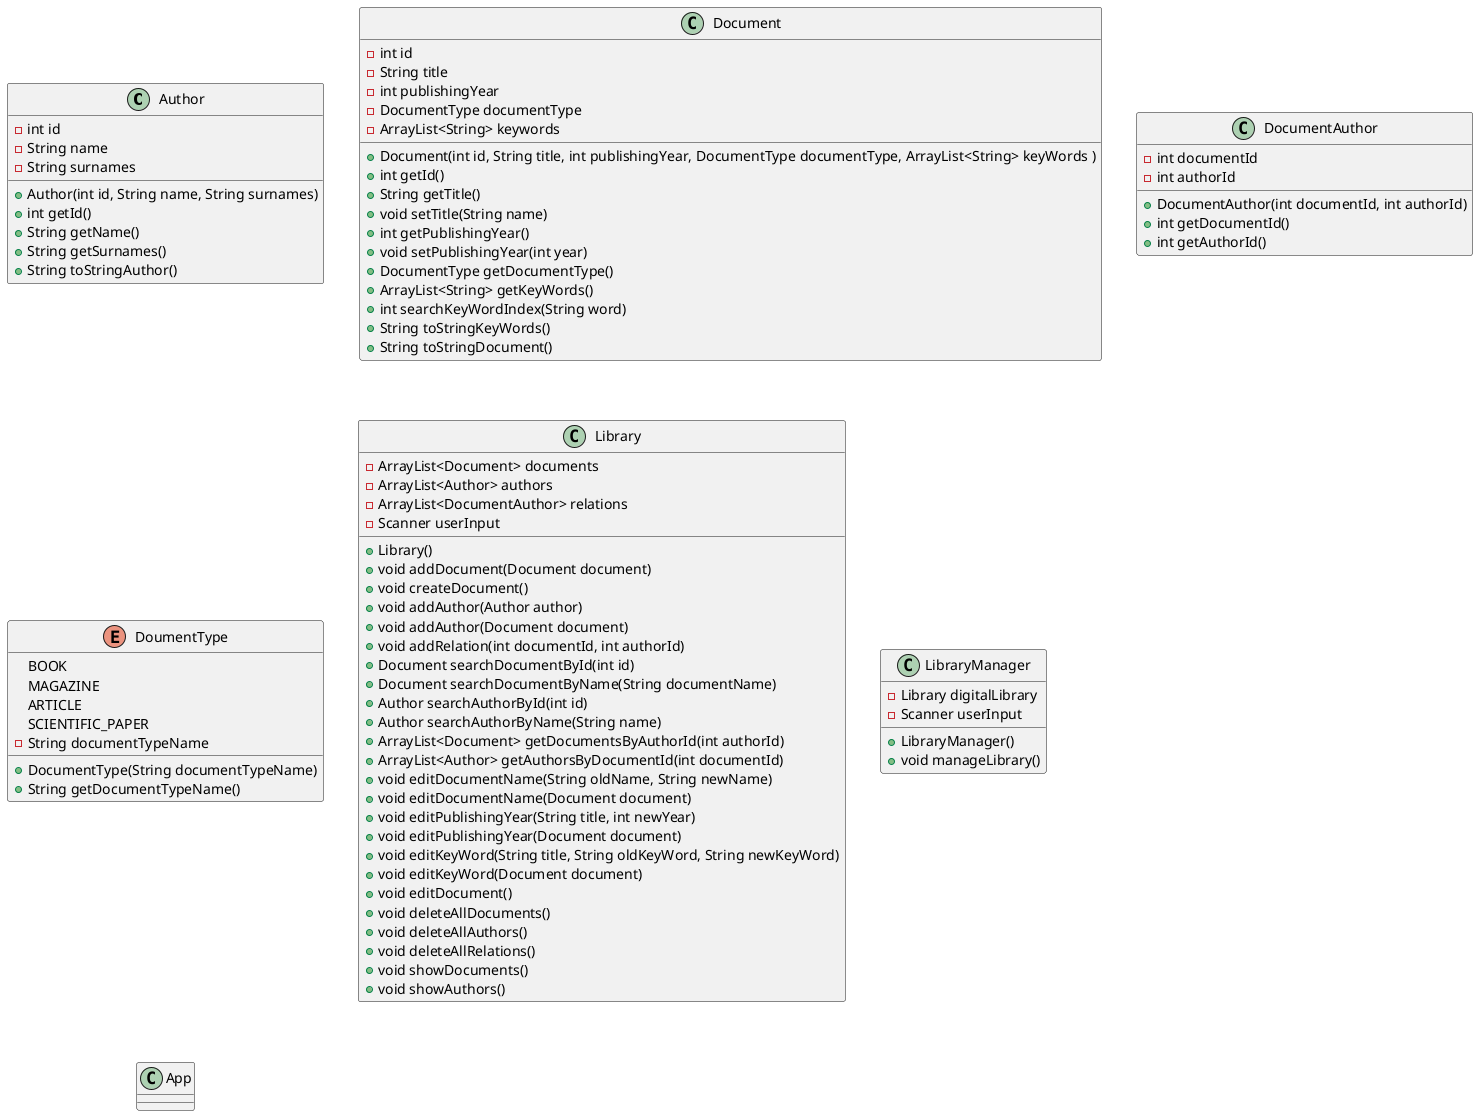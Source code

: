 @startuml
class Author {
    - int id 
    - String name 
    - String surnames
    + Author(int id, String name, String surnames)
    + int getId()
    + String getName()
    + String getSurnames()
    + String toStringAuthor()
}

class Document {
    - int id
    - String title
    - int publishingYear
    - DocumentType documentType
    - ArrayList<String> keywords
    + Document(int id, String title, int publishingYear, DocumentType documentType, ArrayList<String> keyWords )
    + int getId()
    + String getTitle()
    + void setTitle(String name)
    + int getPublishingYear()
    + void setPublishingYear(int year)
    + DocumentType getDocumentType()
    + ArrayList<String> getKeyWords()
    + int searchKeyWordIndex(String word)
    + String toStringKeyWords()
    + String toStringDocument()
}

class DocumentAuthor {
    - int documentId
    - int authorId
    + DocumentAuthor(int documentId, int authorId)
    + int getDocumentId()
    + int getAuthorId()

}

enum DoumentType {
    BOOK 
    MAGAZINE 
    ARTICLE 
    SCIENTIFIC_PAPER
    - String documentTypeName
    + DocumentType(String documentTypeName)
    + String getDocumentTypeName()
}

class Library {
    - ArrayList<Document> documents
    - ArrayList<Author> authors
    - ArrayList<DocumentAuthor> relations
    - Scanner userInput
    + Library()
    + void addDocument(Document document)
    + void createDocument()
    + void addAuthor(Author author)
    + void addAuthor(Document document)
    + void addRelation(int documentId, int authorId)
    + Document searchDocumentById(int id)
    + Document searchDocumentByName(String documentName)
    + Author searchAuthorById(int id)
    + Author searchAuthorByName(String name)
    + ArrayList<Document> getDocumentsByAuthorId(int authorId)
    + ArrayList<Author> getAuthorsByDocumentId(int documentId)
    + void editDocumentName(String oldName, String newName)
    + void editDocumentName(Document document)
    + void editPublishingYear(String title, int newYear)
    + void editPublishingYear(Document document)
    + void editKeyWord(String title, String oldKeyWord, String newKeyWord)
    + void editKeyWord(Document document)
    + void editDocument()
    + void deleteAllDocuments()
    + void deleteAllAuthors()
    + void deleteAllRelations()
    + void showDocuments()
    + void showAuthors()
}

class LibraryManager {
    - Library digitalLibrary
    - Scanner userInput
    + LibraryManager()
    + void manageLibrary()
}

class App {
    
}
@enduml
